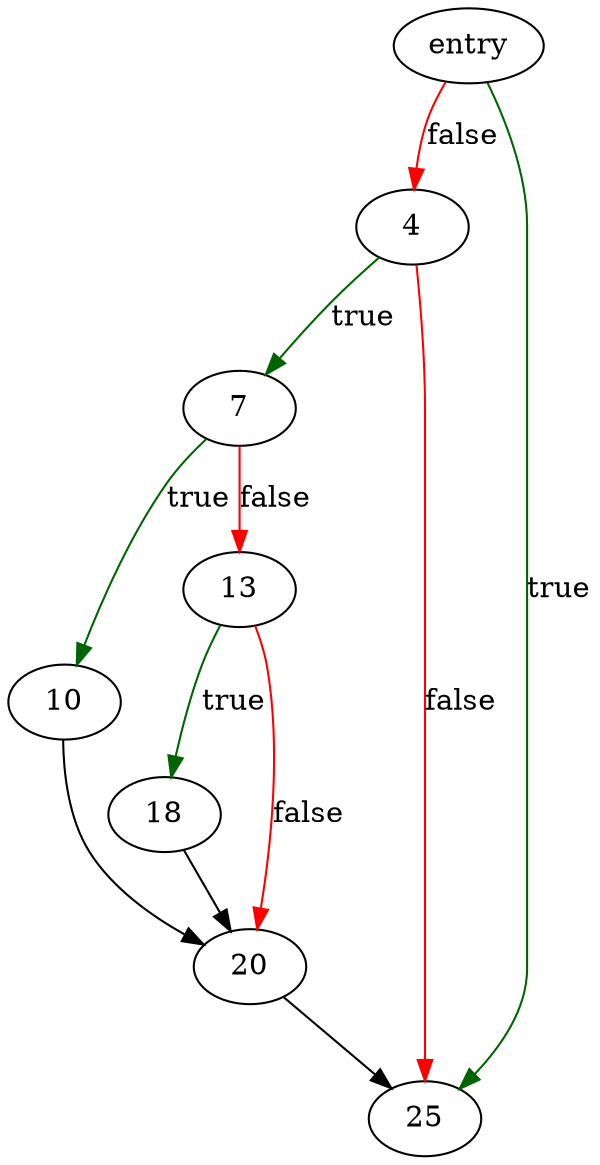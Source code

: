 digraph "opendir_safer" {
	// Node definitions.
	1 [label=entry];
	4;
	7;
	10;
	13;
	18;
	20;
	25;

	// Edge definitions.
	1 -> 4 [
		color=red
		label=false
	];
	1 -> 25 [
		color=darkgreen
		label=true
	];
	4 -> 7 [
		color=darkgreen
		label=true
	];
	4 -> 25 [
		color=red
		label=false
	];
	7 -> 10 [
		color=darkgreen
		label=true
	];
	7 -> 13 [
		color=red
		label=false
	];
	10 -> 20;
	13 -> 18 [
		color=darkgreen
		label=true
	];
	13 -> 20 [
		color=red
		label=false
	];
	18 -> 20;
	20 -> 25;
}